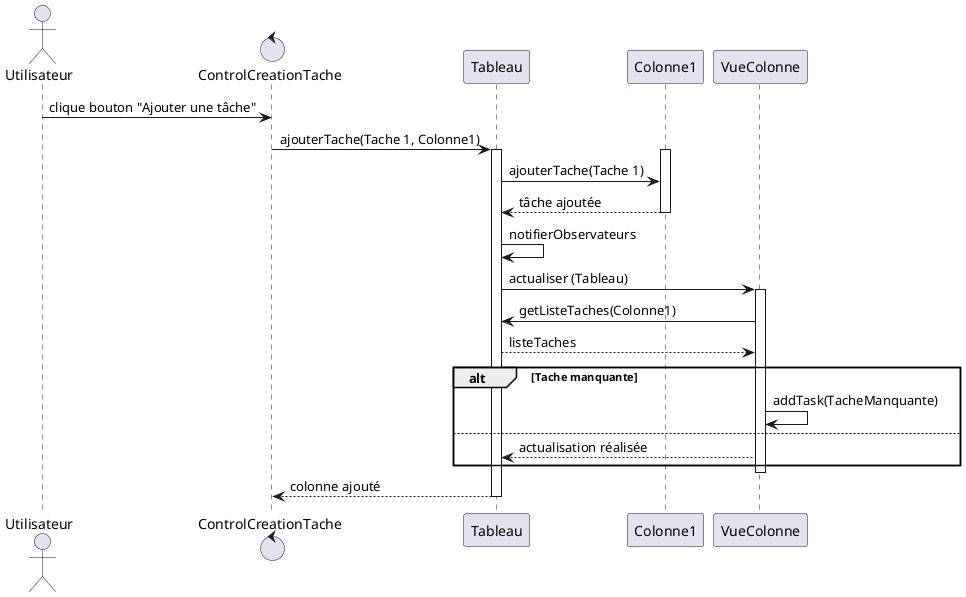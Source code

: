 @startuml
actor Utilisateur
control ControlCreationTache

Utilisateur -> ControlCreationTache: clique bouton "Ajouter une tâche"
ControlCreationTache -> Tableau: ajouterTache(Tache 1, Colonne1)
activate Tableau
activate Colonne1
Tableau -> Colonne1 : ajouterTache(Tache 1)
Colonne1 --> Tableau : tâche ajoutée
deactivate Colonne1
Tableau -> Tableau : notifierObservateurs
Tableau -> VueColonne : actualiser (Tableau)
activate VueColonne
VueColonne -> Tableau : getListeTaches(Colonne1)
Tableau --> VueColonne : listeTaches
alt Tache manquante
    VueColonne -> VueColonne : addTask(TacheManquante)
    else
    VueColonne --> Tableau : actualisation réalisée
end
deactivate VueColonne
Tableau --> ControlCreationTache: colonne ajouté
deactivate Tableau
@enduml
